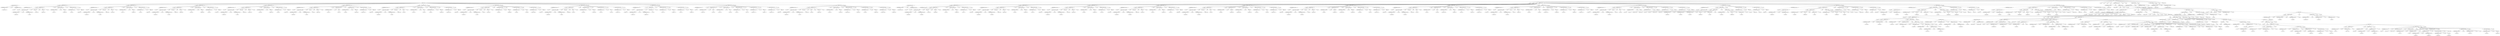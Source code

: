 digraph {

"Prog_1407"->"CallFunction_1408";
"CallFunction_1408"->"AssignmentOpetators_1409";
"AssignmentOpetators_1409"->"IDENTIFIERExpression_1410";
"IDENTIFIERExpression_1410"->"<basic_tests>1411";
"AssignmentOpetators_1409"->"<<->1412";
"AssignmentOpetators_1409"->"IDENTIFIERExpression_1413";
"IDENTIFIERExpression_1413"->"<list>1414";
"CallFunction_1408"->"<(>1415";
"CallFunction_1408"->"CallFunction_1416";
"CallFunction_1416"->"IDENTIFIERExpression_1417";
"IDENTIFIERExpression_1417"->"<list>1418";
"CallFunction_1416"->"<(>1419";
"CallFunction_1416"->"CallFunction_1420";
"CallFunction_1420"->"AssignmentOpetators_1421";
"AssignmentOpetators_1421"->"IDENTIFIERExpression_1422";
"IDENTIFIERExpression_1422"->"<input>1423";
"AssignmentOpetators_1421"->"<=>1424";
"AssignmentOpetators_1421"->"IDENTIFIERExpression_1425";
"IDENTIFIERExpression_1425"->"<c>1426";
"CallFunction_1420"->"<(>1427";
"CallFunction_1420"->"TRUE_1428";
"TRUE_1428"->"<TRUE>1429";
"CallFunction_1420"->"<,>1430";
"CallFunction_1420"->"FALSE_1431";
"FALSE_1431"->"<FALSE>1432";
"CallFunction_1420"->"<)>1433";
"CallFunction_1416"->"<,>1434";
"CallFunction_1416"->"AssignmentOpetators_1435";
"AssignmentOpetators_1435"->"IDENTIFIERExpression_1436";
"IDENTIFIERExpression_1436"->"<any>1437";
"AssignmentOpetators_1435"->"<=>1438";
"AssignmentOpetators_1435"->"TRUE_1439";
"TRUE_1439"->"<TRUE>1440";
"CallFunction_1416"->"<,>1441";
"CallFunction_1416"->"AssignmentOpetators_1442";
"AssignmentOpetators_1442"->"IDENTIFIERExpression_1443";
"IDENTIFIERExpression_1443"->"<all>1444";
"AssignmentOpetators_1442"->"<=>1445";
"AssignmentOpetators_1442"->"FALSE_1446";
"FALSE_1446"->"<FALSE>1447";
"CallFunction_1416"->"<)>1448";
"CallFunction_1408"->"<,>1449";
"CallFunction_1408"->"CallFunction_1450";
"CallFunction_1450"->"IDENTIFIERExpression_1451";
"IDENTIFIERExpression_1451"->"<list>1452";
"CallFunction_1450"->"<(>1453";
"CallFunction_1450"->"CallFunction_1454";
"CallFunction_1454"->"AssignmentOpetators_1455";
"AssignmentOpetators_1455"->"IDENTIFIERExpression_1456";
"IDENTIFIERExpression_1456"->"<input>1457";
"AssignmentOpetators_1455"->"<=>1458";
"AssignmentOpetators_1455"->"IDENTIFIERExpression_1459";
"IDENTIFIERExpression_1459"->"<c>1460";
"CallFunction_1454"->"<(>1461";
"CallFunction_1454"->"FALSE_1462";
"FALSE_1462"->"<FALSE>1463";
"CallFunction_1454"->"<,>1464";
"CallFunction_1454"->"TRUE_1465";
"TRUE_1465"->"<TRUE>1466";
"CallFunction_1454"->"<)>1467";
"CallFunction_1450"->"<,>1468";
"CallFunction_1450"->"AssignmentOpetators_1469";
"AssignmentOpetators_1469"->"IDENTIFIERExpression_1470";
"IDENTIFIERExpression_1470"->"<any>1471";
"AssignmentOpetators_1469"->"<=>1472";
"AssignmentOpetators_1469"->"TRUE_1473";
"TRUE_1473"->"<TRUE>1474";
"CallFunction_1450"->"<,>1475";
"CallFunction_1450"->"AssignmentOpetators_1476";
"AssignmentOpetators_1476"->"IDENTIFIERExpression_1477";
"IDENTIFIERExpression_1477"->"<all>1478";
"AssignmentOpetators_1476"->"<=>1479";
"AssignmentOpetators_1476"->"FALSE_1480";
"FALSE_1480"->"<FALSE>1481";
"CallFunction_1450"->"<)>1482";
"CallFunction_1408"->"<,>1483";
"CallFunction_1408"->"CallFunction_1484";
"CallFunction_1484"->"IDENTIFIERExpression_1485";
"IDENTIFIERExpression_1485"->"<list>1486";
"CallFunction_1484"->"<(>1487";
"CallFunction_1484"->"CallFunction_1488";
"CallFunction_1488"->"AssignmentOpetators_1489";
"AssignmentOpetators_1489"->"IDENTIFIERExpression_1490";
"IDENTIFIERExpression_1490"->"<input>1491";
"AssignmentOpetators_1489"->"<=>1492";
"AssignmentOpetators_1489"->"IDENTIFIERExpression_1493";
"IDENTIFIERExpression_1493"->"<c>1494";
"CallFunction_1488"->"<(>1495";
"CallFunction_1488"->"TRUE_1496";
"TRUE_1496"->"<TRUE>1497";
"CallFunction_1488"->"<,>1498";
"CallFunction_1488"->"TRUE_1499";
"TRUE_1499"->"<TRUE>1500";
"CallFunction_1488"->"<)>1501";
"CallFunction_1484"->"<,>1502";
"CallFunction_1484"->"AssignmentOpetators_1503";
"AssignmentOpetators_1503"->"IDENTIFIERExpression_1504";
"IDENTIFIERExpression_1504"->"<any>1505";
"AssignmentOpetators_1503"->"<=>1506";
"AssignmentOpetators_1503"->"TRUE_1507";
"TRUE_1507"->"<TRUE>1508";
"CallFunction_1484"->"<,>1509";
"CallFunction_1484"->"AssignmentOpetators_1510";
"AssignmentOpetators_1510"->"IDENTIFIERExpression_1511";
"IDENTIFIERExpression_1511"->"<all>1512";
"AssignmentOpetators_1510"->"<=>1513";
"AssignmentOpetators_1510"->"TRUE_1514";
"TRUE_1514"->"<TRUE>1515";
"CallFunction_1484"->"<)>1516";
"CallFunction_1408"->"<,>1517";
"CallFunction_1408"->"CallFunction_1518";
"CallFunction_1518"->"IDENTIFIERExpression_1519";
"IDENTIFIERExpression_1519"->"<list>1520";
"CallFunction_1518"->"<(>1521";
"CallFunction_1518"->"CallFunction_1522";
"CallFunction_1522"->"AssignmentOpetators_1523";
"AssignmentOpetators_1523"->"IDENTIFIERExpression_1524";
"IDENTIFIERExpression_1524"->"<input>1525";
"AssignmentOpetators_1523"->"<=>1526";
"AssignmentOpetators_1523"->"IDENTIFIERExpression_1527";
"IDENTIFIERExpression_1527"->"<c>1528";
"CallFunction_1522"->"<(>1529";
"CallFunction_1522"->"FALSE_1530";
"FALSE_1530"->"<FALSE>1531";
"CallFunction_1522"->"<,>1532";
"CallFunction_1522"->"FALSE_1533";
"FALSE_1533"->"<FALSE>1534";
"CallFunction_1522"->"<)>1535";
"CallFunction_1518"->"<,>1536";
"CallFunction_1518"->"AssignmentOpetators_1537";
"AssignmentOpetators_1537"->"IDENTIFIERExpression_1538";
"IDENTIFIERExpression_1538"->"<any>1539";
"AssignmentOpetators_1537"->"<=>1540";
"AssignmentOpetators_1537"->"FALSE_1541";
"FALSE_1541"->"<FALSE>1542";
"CallFunction_1518"->"<,>1543";
"CallFunction_1518"->"AssignmentOpetators_1544";
"AssignmentOpetators_1544"->"IDENTIFIERExpression_1545";
"IDENTIFIERExpression_1545"->"<all>1546";
"AssignmentOpetators_1544"->"<=>1547";
"AssignmentOpetators_1544"->"FALSE_1548";
"FALSE_1548"->"<FALSE>1549";
"CallFunction_1518"->"<)>1550";
"CallFunction_1408"->"<,>1551";
"CallFunction_1408"->"CallFunction_1552";
"CallFunction_1552"->"IDENTIFIERExpression_1553";
"IDENTIFIERExpression_1553"->"<list>1554";
"CallFunction_1552"->"<(>1555";
"CallFunction_1552"->"CallFunction_1556";
"CallFunction_1556"->"AssignmentOpetators_1557";
"AssignmentOpetators_1557"->"IDENTIFIERExpression_1558";
"IDENTIFIERExpression_1558"->"<input>1559";
"AssignmentOpetators_1557"->"<=>1560";
"AssignmentOpetators_1557"->"IDENTIFIERExpression_1561";
"IDENTIFIERExpression_1561"->"<c>1562";
"CallFunction_1556"->"<(>1563";
"CallFunction_1556"->"NA_1564";
"NA_1564"->"<NA>1565";
"CallFunction_1556"->"<,>1566";
"CallFunction_1556"->"FALSE_1567";
"FALSE_1567"->"<FALSE>1568";
"CallFunction_1556"->"<)>1569";
"CallFunction_1552"->"<,>1570";
"CallFunction_1552"->"AssignmentOpetators_1571";
"AssignmentOpetators_1571"->"IDENTIFIERExpression_1572";
"IDENTIFIERExpression_1572"->"<any>1573";
"AssignmentOpetators_1571"->"<=>1574";
"AssignmentOpetators_1571"->"NA_1575";
"NA_1575"->"<NA>1576";
"CallFunction_1552"->"<,>1577";
"CallFunction_1552"->"AssignmentOpetators_1578";
"AssignmentOpetators_1578"->"IDENTIFIERExpression_1579";
"IDENTIFIERExpression_1579"->"<all>1580";
"AssignmentOpetators_1578"->"<=>1581";
"AssignmentOpetators_1578"->"FALSE_1582";
"FALSE_1582"->"<FALSE>1583";
"CallFunction_1552"->"<,>1584";
"CallFunction_1552"->"AssignmentOpetators_1585";
"AssignmentOpetators_1585"->"IDENTIFIERExpression_1586";
"IDENTIFIERExpression_1586"->"<any.na.rm>1587";
"AssignmentOpetators_1585"->"<=>1588";
"AssignmentOpetators_1585"->"FALSE_1589";
"FALSE_1589"->"<FALSE>1590";
"CallFunction_1552"->"<)>1591";
"CallFunction_1408"->"<,>1592";
"CallFunction_1408"->"CallFunction_1593";
"CallFunction_1593"->"IDENTIFIERExpression_1594";
"IDENTIFIERExpression_1594"->"<list>1595";
"CallFunction_1593"->"<(>1596";
"CallFunction_1593"->"CallFunction_1597";
"CallFunction_1597"->"AssignmentOpetators_1598";
"AssignmentOpetators_1598"->"IDENTIFIERExpression_1599";
"IDENTIFIERExpression_1599"->"<input>1600";
"AssignmentOpetators_1598"->"<=>1601";
"AssignmentOpetators_1598"->"IDENTIFIERExpression_1602";
"IDENTIFIERExpression_1602"->"<c>1603";
"CallFunction_1597"->"<(>1604";
"CallFunction_1597"->"FALSE_1605";
"FALSE_1605"->"<FALSE>1606";
"CallFunction_1597"->"<,>1607";
"CallFunction_1597"->"NA_1608";
"NA_1608"->"<NA>1609";
"CallFunction_1597"->"<)>1610";
"CallFunction_1593"->"<,>1611";
"CallFunction_1593"->"AssignmentOpetators_1612";
"AssignmentOpetators_1612"->"IDENTIFIERExpression_1613";
"IDENTIFIERExpression_1613"->"<any>1614";
"AssignmentOpetators_1612"->"<=>1615";
"AssignmentOpetators_1612"->"NA_1616";
"NA_1616"->"<NA>1617";
"CallFunction_1593"->"<,>1618";
"CallFunction_1593"->"AssignmentOpetators_1619";
"AssignmentOpetators_1619"->"IDENTIFIERExpression_1620";
"IDENTIFIERExpression_1620"->"<all>1621";
"AssignmentOpetators_1619"->"<=>1622";
"AssignmentOpetators_1619"->"FALSE_1623";
"FALSE_1623"->"<FALSE>1624";
"CallFunction_1593"->"<,>1625";
"CallFunction_1593"->"AssignmentOpetators_1626";
"AssignmentOpetators_1626"->"IDENTIFIERExpression_1627";
"IDENTIFIERExpression_1627"->"<any.na.rm>1628";
"AssignmentOpetators_1626"->"<=>1629";
"AssignmentOpetators_1626"->"FALSE_1630";
"FALSE_1630"->"<FALSE>1631";
"CallFunction_1593"->"<)>1632";
"CallFunction_1408"->"<,>1633";
"CallFunction_1408"->"CallFunction_1634";
"CallFunction_1634"->"IDENTIFIERExpression_1635";
"IDENTIFIERExpression_1635"->"<list>1636";
"CallFunction_1634"->"<(>1637";
"CallFunction_1634"->"CallFunction_1638";
"CallFunction_1638"->"AssignmentOpetators_1639";
"AssignmentOpetators_1639"->"IDENTIFIERExpression_1640";
"IDENTIFIERExpression_1640"->"<input>1641";
"AssignmentOpetators_1639"->"<=>1642";
"AssignmentOpetators_1639"->"IDENTIFIERExpression_1643";
"IDENTIFIERExpression_1643"->"<c>1644";
"CallFunction_1638"->"<(>1645";
"CallFunction_1638"->"NA_1646";
"NA_1646"->"<NA>1647";
"CallFunction_1638"->"<,>1648";
"CallFunction_1638"->"TRUE_1649";
"TRUE_1649"->"<TRUE>1650";
"CallFunction_1638"->"<)>1651";
"CallFunction_1634"->"<,>1652";
"CallFunction_1634"->"AssignmentOpetators_1653";
"AssignmentOpetators_1653"->"IDENTIFIERExpression_1654";
"IDENTIFIERExpression_1654"->"<any>1655";
"AssignmentOpetators_1653"->"<=>1656";
"AssignmentOpetators_1653"->"TRUE_1657";
"TRUE_1657"->"<TRUE>1658";
"CallFunction_1634"->"<,>1659";
"CallFunction_1634"->"AssignmentOpetators_1660";
"AssignmentOpetators_1660"->"IDENTIFIERExpression_1661";
"IDENTIFIERExpression_1661"->"<all>1662";
"AssignmentOpetators_1660"->"<=>1663";
"AssignmentOpetators_1660"->"NA_1664";
"NA_1664"->"<NA>1665";
"CallFunction_1634"->"<,>1666";
"CallFunction_1634"->"AssignmentOpetators_1667";
"AssignmentOpetators_1667"->"IDENTIFIERExpression_1668";
"IDENTIFIERExpression_1668"->"<all.na.rm>1669";
"AssignmentOpetators_1667"->"<=>1670";
"AssignmentOpetators_1667"->"TRUE_1671";
"TRUE_1671"->"<TRUE>1672";
"CallFunction_1634"->"<)>1673";
"CallFunction_1408"->"<,>1674";
"CallFunction_1408"->"CallFunction_1675";
"CallFunction_1675"->"IDENTIFIERExpression_1676";
"IDENTIFIERExpression_1676"->"<list>1677";
"CallFunction_1675"->"<(>1678";
"CallFunction_1675"->"CallFunction_1679";
"CallFunction_1679"->"AssignmentOpetators_1680";
"AssignmentOpetators_1680"->"IDENTIFIERExpression_1681";
"IDENTIFIERExpression_1681"->"<input>1682";
"AssignmentOpetators_1680"->"<=>1683";
"AssignmentOpetators_1680"->"IDENTIFIERExpression_1684";
"IDENTIFIERExpression_1684"->"<c>1685";
"CallFunction_1679"->"<(>1686";
"CallFunction_1679"->"TRUE_1687";
"TRUE_1687"->"<TRUE>1688";
"CallFunction_1679"->"<,>1689";
"CallFunction_1679"->"NA_1690";
"NA_1690"->"<NA>1691";
"CallFunction_1679"->"<)>1692";
"CallFunction_1675"->"<,>1693";
"CallFunction_1675"->"AssignmentOpetators_1694";
"AssignmentOpetators_1694"->"IDENTIFIERExpression_1695";
"IDENTIFIERExpression_1695"->"<any>1696";
"AssignmentOpetators_1694"->"<=>1697";
"AssignmentOpetators_1694"->"TRUE_1698";
"TRUE_1698"->"<TRUE>1699";
"CallFunction_1675"->"<,>1700";
"CallFunction_1675"->"AssignmentOpetators_1701";
"AssignmentOpetators_1701"->"IDENTIFIERExpression_1702";
"IDENTIFIERExpression_1702"->"<all>1703";
"AssignmentOpetators_1701"->"<=>1704";
"AssignmentOpetators_1701"->"NA_1705";
"NA_1705"->"<NA>1706";
"CallFunction_1675"->"<,>1707";
"CallFunction_1675"->"AssignmentOpetators_1708";
"AssignmentOpetators_1708"->"IDENTIFIERExpression_1709";
"IDENTIFIERExpression_1709"->"<all.na.rm>1710";
"AssignmentOpetators_1708"->"<=>1711";
"AssignmentOpetators_1708"->"TRUE_1712";
"TRUE_1712"->"<TRUE>1713";
"CallFunction_1675"->"<)>1714";
"CallFunction_1408"->"<,>1715";
"CallFunction_1408"->"CallFunction_1716";
"CallFunction_1716"->"IDENTIFIERExpression_1717";
"IDENTIFIERExpression_1717"->"<list>1718";
"CallFunction_1716"->"<(>1719";
"CallFunction_1716"->"CallFunction_1720";
"CallFunction_1720"->"AssignmentOpetators_1721";
"AssignmentOpetators_1721"->"IDENTIFIERExpression_1722";
"IDENTIFIERExpression_1722"->"<input>1723";
"AssignmentOpetators_1721"->"<=>1724";
"AssignmentOpetators_1721"->"IDENTIFIERExpression_1725";
"IDENTIFIERExpression_1725"->"<logical>1726";
"CallFunction_1720"->"<(>1727";
"CallFunction_1720"->"INTExpression_1728";
"INTExpression_1728"->"<0>1729";
"CallFunction_1720"->"<)>1730";
"CallFunction_1716"->"<,>1731";
"CallFunction_1716"->"AssignmentOpetators_1732";
"AssignmentOpetators_1732"->"IDENTIFIERExpression_1733";
"IDENTIFIERExpression_1733"->"<any>1734";
"AssignmentOpetators_1732"->"<=>1735";
"AssignmentOpetators_1732"->"FALSE_1736";
"FALSE_1736"->"<FALSE>1737";
"CallFunction_1716"->"<,>1738";
"CallFunction_1716"->"AssignmentOpetators_1739";
"AssignmentOpetators_1739"->"IDENTIFIERExpression_1740";
"IDENTIFIERExpression_1740"->"<all>1741";
"AssignmentOpetators_1739"->"<=>1742";
"AssignmentOpetators_1739"->"TRUE_1743";
"TRUE_1743"->"<TRUE>1744";
"CallFunction_1716"->"<)>1745";
"CallFunction_1408"->"<,>1746";
"CallFunction_1408"->"CallFunction_1747";
"CallFunction_1747"->"IDENTIFIERExpression_1748";
"IDENTIFIERExpression_1748"->"<list>1749";
"CallFunction_1747"->"<(>1750";
"CallFunction_1747"->"AssignmentOpetators_1751";
"AssignmentOpetators_1751"->"IDENTIFIERExpression_1752";
"IDENTIFIERExpression_1752"->"<input>1753";
"AssignmentOpetators_1751"->"<=>1754";
"AssignmentOpetators_1751"->"NA_1755";
"NA_1755"->"<NA>1756";
"CallFunction_1747"->"<,>1757";
"CallFunction_1747"->"AssignmentOpetators_1758";
"AssignmentOpetators_1758"->"IDENTIFIERExpression_1759";
"IDENTIFIERExpression_1759"->"<any>1760";
"AssignmentOpetators_1758"->"<=>1761";
"AssignmentOpetators_1758"->"NA_1762";
"NA_1762"->"<NA>1763";
"CallFunction_1747"->"<,>1764";
"CallFunction_1747"->"AssignmentOpetators_1765";
"AssignmentOpetators_1765"->"IDENTIFIERExpression_1766";
"IDENTIFIERExpression_1766"->"<all>1767";
"AssignmentOpetators_1765"->"<=>1768";
"AssignmentOpetators_1765"->"NA_1769";
"NA_1769"->"<NA>1770";
"CallFunction_1747"->"<,>1771";
"CallFunction_1747"->"AssignmentOpetators_1772";
"AssignmentOpetators_1772"->"IDENTIFIERExpression_1773";
"IDENTIFIERExpression_1773"->"<any.na.rm>1774";
"AssignmentOpetators_1772"->"<=>1775";
"AssignmentOpetators_1772"->"FALSE_1776";
"FALSE_1776"->"<FALSE>1777";
"CallFunction_1747"->"<,>1778";
"CallFunction_1747"->"AssignmentOpetators_1779";
"AssignmentOpetators_1779"->"IDENTIFIERExpression_1780";
"IDENTIFIERExpression_1780"->"<any.na.rm>1781";
"AssignmentOpetators_1779"->"<=>1782";
"AssignmentOpetators_1779"->"TRUE_1783";
"TRUE_1783"->"<TRUE>1784";
"CallFunction_1747"->"<)>1785";
"CallFunction_1408"->"<,>1786";
"CallFunction_1408"->"CallFunction_1787";
"CallFunction_1787"->"IDENTIFIERExpression_1788";
"IDENTIFIERExpression_1788"->"<list>1789";
"CallFunction_1787"->"<(>1790";
"CallFunction_1787"->"CallFunction_1791";
"CallFunction_1791"->"AssignmentOpetators_1792";
"AssignmentOpetators_1792"->"IDENTIFIERExpression_1793";
"IDENTIFIERExpression_1793"->"<input>1794";
"AssignmentOpetators_1792"->"<=>1795";
"AssignmentOpetators_1792"->"IDENTIFIERExpression_1796";
"IDENTIFIERExpression_1796"->"<c>1797";
"CallFunction_1791"->"<(>1798";
"CallFunction_1791"->"TRUE_1799";
"TRUE_1799"->"<TRUE>1800";
"CallFunction_1791"->"<,>1801";
"CallFunction_1791"->"NA_1802";
"NA_1802"->"<NA>1803";
"CallFunction_1791"->"<,>1804";
"CallFunction_1791"->"FALSE_1805";
"FALSE_1805"->"<FALSE>1806";
"CallFunction_1791"->"<)>1807";
"CallFunction_1787"->"<,>1808";
"CallFunction_1787"->"AssignmentOpetators_1809";
"AssignmentOpetators_1809"->"IDENTIFIERExpression_1810";
"IDENTIFIERExpression_1810"->"<any>1811";
"AssignmentOpetators_1809"->"<=>1812";
"AssignmentOpetators_1809"->"TRUE_1813";
"TRUE_1813"->"<TRUE>1814";
"CallFunction_1787"->"<,>1815";
"CallFunction_1787"->"AssignmentOpetators_1816";
"AssignmentOpetators_1816"->"IDENTIFIERExpression_1817";
"IDENTIFIERExpression_1817"->"<any.na.rm>1818";
"AssignmentOpetators_1816"->"<=>1819";
"AssignmentOpetators_1816"->"TRUE_1820";
"TRUE_1820"->"<TRUE>1821";
"CallFunction_1787"->"<,>1822";
"CallFunction_1787"->"AssignmentOpetators_1823";
"AssignmentOpetators_1823"->"IDENTIFIERExpression_1824";
"IDENTIFIERExpression_1824"->"<all>1825";
"AssignmentOpetators_1823"->"<=>1826";
"AssignmentOpetators_1823"->"FALSE_1827";
"FALSE_1827"->"<FALSE>1828";
"CallFunction_1787"->"<,>1829";
"CallFunction_1787"->"AssignmentOpetators_1830";
"AssignmentOpetators_1830"->"IDENTIFIERExpression_1831";
"IDENTIFIERExpression_1831"->"<all.na.rm>1832";
"AssignmentOpetators_1830"->"<=>1833";
"AssignmentOpetators_1830"->"FALSE_1834";
"FALSE_1834"->"<FALSE>1835";
"CallFunction_1787"->"<)>1836";
"CallFunction_1408"->"<)>1837";
"Prog_1407"->"<
>1838";
"Prog_1407"->"<
>1839";
"Prog_1407"->"<
>1840";
"Prog_1407"->"CallFunction_1841";
"CallFunction_1841"->"AssignmentOpetators_1842";
"AssignmentOpetators_1842"->"IDENTIFIERExpression_1843";
"IDENTIFIERExpression_1843"->"<list_input_tests>1844";
"AssignmentOpetators_1842"->"<<->1845";
"AssignmentOpetators_1842"->"IDENTIFIERExpression_1846";
"IDENTIFIERExpression_1846"->"<list>1847";
"CallFunction_1841"->"<(>1848";
"CallFunction_1841"->"CallFunction_1849";
"CallFunction_1849"->"IDENTIFIERExpression_1850";
"IDENTIFIERExpression_1850"->"<list>1851";
"CallFunction_1849"->"<(>1852";
"CallFunction_1849"->"CallFunction_1853";
"CallFunction_1853"->"AssignmentOpetators_1854";
"AssignmentOpetators_1854"->"IDENTIFIERExpression_1855";
"IDENTIFIERExpression_1855"->"<input>1856";
"AssignmentOpetators_1854"->"<=>1857";
"AssignmentOpetators_1854"->"IDENTIFIERExpression_1858";
"IDENTIFIERExpression_1858"->"<list>1859";
"CallFunction_1853"->"<(>1860";
"CallFunction_1853"->"TRUE_1861";
"TRUE_1861"->"<TRUE>1862";
"CallFunction_1853"->"<,>1863";
"CallFunction_1853"->"TRUE_1864";
"TRUE_1864"->"<TRUE>1865";
"CallFunction_1853"->"<)>1866";
"CallFunction_1849"->"<,>1867";
"CallFunction_1849"->"AssignmentOpetators_1868";
"AssignmentOpetators_1868"->"IDENTIFIERExpression_1869";
"IDENTIFIERExpression_1869"->"<all>1870";
"AssignmentOpetators_1868"->"<=>1871";
"AssignmentOpetators_1868"->"TRUE_1872";
"TRUE_1872"->"<TRUE>1873";
"CallFunction_1849"->"<,>1874";
"CallFunction_1849"->"AssignmentOpetators_1875";
"AssignmentOpetators_1875"->"IDENTIFIERExpression_1876";
"IDENTIFIERExpression_1876"->"<any>1877";
"AssignmentOpetators_1875"->"<=>1878";
"AssignmentOpetators_1875"->"TRUE_1879";
"TRUE_1879"->"<TRUE>1880";
"CallFunction_1849"->"<)>1881";
"CallFunction_1841"->"<,>1882";
"CallFunction_1841"->"CallFunction_1883";
"CallFunction_1883"->"IDENTIFIERExpression_1884";
"IDENTIFIERExpression_1884"->"<list>1885";
"CallFunction_1883"->"<(>1886";
"CallFunction_1883"->"CallFunction_1887";
"CallFunction_1887"->"AssignmentOpetators_1888";
"AssignmentOpetators_1888"->"IDENTIFIERExpression_1889";
"IDENTIFIERExpression_1889"->"<input>1890";
"AssignmentOpetators_1888"->"<=>1891";
"AssignmentOpetators_1888"->"IDENTIFIERExpression_1892";
"IDENTIFIERExpression_1892"->"<list>1893";
"CallFunction_1887"->"<(>1894";
"CallFunction_1887"->"FALSE_1895";
"FALSE_1895"->"<FALSE>1896";
"CallFunction_1887"->"<,>1897";
"CallFunction_1887"->"FALSE_1898";
"FALSE_1898"->"<FALSE>1899";
"CallFunction_1887"->"<)>1900";
"CallFunction_1883"->"<,>1901";
"CallFunction_1883"->"AssignmentOpetators_1902";
"AssignmentOpetators_1902"->"IDENTIFIERExpression_1903";
"IDENTIFIERExpression_1903"->"<all>1904";
"AssignmentOpetators_1902"->"<=>1905";
"AssignmentOpetators_1902"->"FALSE_1906";
"FALSE_1906"->"<FALSE>1907";
"CallFunction_1883"->"<,>1908";
"CallFunction_1883"->"AssignmentOpetators_1909";
"AssignmentOpetators_1909"->"IDENTIFIERExpression_1910";
"IDENTIFIERExpression_1910"->"<any>1911";
"AssignmentOpetators_1909"->"<=>1912";
"AssignmentOpetators_1909"->"FALSE_1913";
"FALSE_1913"->"<FALSE>1914";
"CallFunction_1883"->"<)>1915";
"CallFunction_1841"->"<,>1916";
"CallFunction_1841"->"CallFunction_1917";
"CallFunction_1917"->"IDENTIFIERExpression_1918";
"IDENTIFIERExpression_1918"->"<list>1919";
"CallFunction_1917"->"<(>1920";
"CallFunction_1917"->"CallFunction_1921";
"CallFunction_1921"->"AssignmentOpetators_1922";
"AssignmentOpetators_1922"->"IDENTIFIERExpression_1923";
"IDENTIFIERExpression_1923"->"<input>1924";
"AssignmentOpetators_1922"->"<=>1925";
"AssignmentOpetators_1922"->"IDENTIFIERExpression_1926";
"IDENTIFIERExpression_1926"->"<list>1927";
"CallFunction_1921"->"<(>1928";
"CallFunction_1921"->"TRUE_1929";
"TRUE_1929"->"<TRUE>1930";
"CallFunction_1921"->"<,>1931";
"CallFunction_1921"->"FALSE_1932";
"FALSE_1932"->"<FALSE>1933";
"CallFunction_1921"->"<)>1934";
"CallFunction_1917"->"<,>1935";
"CallFunction_1917"->"AssignmentOpetators_1936";
"AssignmentOpetators_1936"->"IDENTIFIERExpression_1937";
"IDENTIFIERExpression_1937"->"<all>1938";
"AssignmentOpetators_1936"->"<=>1939";
"AssignmentOpetators_1936"->"FALSE_1940";
"FALSE_1940"->"<FALSE>1941";
"CallFunction_1917"->"<,>1942";
"CallFunction_1917"->"AssignmentOpetators_1943";
"AssignmentOpetators_1943"->"IDENTIFIERExpression_1944";
"IDENTIFIERExpression_1944"->"<any>1945";
"AssignmentOpetators_1943"->"<=>1946";
"AssignmentOpetators_1943"->"TRUE_1947";
"TRUE_1947"->"<TRUE>1948";
"CallFunction_1917"->"<)>1949";
"CallFunction_1841"->"<,>1950";
"CallFunction_1841"->"CallFunction_1951";
"CallFunction_1951"->"IDENTIFIERExpression_1952";
"IDENTIFIERExpression_1952"->"<list>1953";
"CallFunction_1951"->"<(>1954";
"CallFunction_1951"->"CallFunction_1955";
"CallFunction_1955"->"AssignmentOpetators_1956";
"AssignmentOpetators_1956"->"IDENTIFIERExpression_1957";
"IDENTIFIERExpression_1957"->"<input>1958";
"AssignmentOpetators_1956"->"<=>1959";
"AssignmentOpetators_1956"->"IDENTIFIERExpression_1960";
"IDENTIFIERExpression_1960"->"<list>1961";
"CallFunction_1955"->"<(>1962";
"CallFunction_1955"->"FALSE_1963";
"FALSE_1963"->"<FALSE>1964";
"CallFunction_1955"->"<,>1965";
"CallFunction_1955"->"TRUE_1966";
"TRUE_1966"->"<TRUE>1967";
"CallFunction_1955"->"<)>1968";
"CallFunction_1951"->"<,>1969";
"CallFunction_1951"->"AssignmentOpetators_1970";
"AssignmentOpetators_1970"->"IDENTIFIERExpression_1971";
"IDENTIFIERExpression_1971"->"<all>1972";
"AssignmentOpetators_1970"->"<=>1973";
"AssignmentOpetators_1970"->"FALSE_1974";
"FALSE_1974"->"<FALSE>1975";
"CallFunction_1951"->"<,>1976";
"CallFunction_1951"->"AssignmentOpetators_1977";
"AssignmentOpetators_1977"->"IDENTIFIERExpression_1978";
"IDENTIFIERExpression_1978"->"<any>1979";
"AssignmentOpetators_1977"->"<=>1980";
"AssignmentOpetators_1977"->"TRUE_1981";
"TRUE_1981"->"<TRUE>1982";
"CallFunction_1951"->"<)>1983";
"CallFunction_1841"->"<,>1984";
"CallFunction_1841"->"CallFunction_1985";
"CallFunction_1985"->"IDENTIFIERExpression_1986";
"IDENTIFIERExpression_1986"->"<list>1987";
"CallFunction_1985"->"<(>1988";
"CallFunction_1985"->"CallFunction_1989";
"CallFunction_1989"->"AssignmentOpetators_1990";
"AssignmentOpetators_1990"->"IDENTIFIERExpression_1991";
"IDENTIFIERExpression_1991"->"<input>1992";
"AssignmentOpetators_1990"->"<=>1993";
"AssignmentOpetators_1990"->"IDENTIFIERExpression_1994";
"IDENTIFIERExpression_1994"->"<list>1995";
"CallFunction_1989"->"<(>1996";
"CallFunction_1989"->"FALSE_1997";
"FALSE_1997"->"<FALSE>1998";
"CallFunction_1989"->"<,>1999";
"CallFunction_1989"->"NA_2000";
"NA_2000"->"<NA>2001";
"CallFunction_1989"->"<)>2002";
"CallFunction_1985"->"<,>2003";
"CallFunction_1985"->"AssignmentOpetators_2004";
"AssignmentOpetators_2004"->"IDENTIFIERExpression_2005";
"IDENTIFIERExpression_2005"->"<all>2006";
"AssignmentOpetators_2004"->"<=>2007";
"AssignmentOpetators_2004"->"FALSE_2008";
"FALSE_2008"->"<FALSE>2009";
"CallFunction_1985"->"<,>2010";
"CallFunction_1985"->"AssignmentOpetators_2011";
"AssignmentOpetators_2011"->"IDENTIFIERExpression_2012";
"IDENTIFIERExpression_2012"->"<all.na.rm>2013";
"AssignmentOpetators_2011"->"<=>2014";
"AssignmentOpetators_2011"->"FALSE_2015";
"FALSE_2015"->"<FALSE>2016";
"CallFunction_1985"->"<,>2017";
"CallFunction_1985"->"AssignmentOpetators_2018";
"AssignmentOpetators_2018"->"IDENTIFIERExpression_2019";
"IDENTIFIERExpression_2019"->"<any>2020";
"AssignmentOpetators_2018"->"<=>2021";
"AssignmentOpetators_2018"->"NA_2022";
"NA_2022"->"<NA>2023";
"CallFunction_1985"->"<,>2024";
"CallFunction_1985"->"AssignmentOpetators_2025";
"AssignmentOpetators_2025"->"IDENTIFIERExpression_2026";
"IDENTIFIERExpression_2026"->"<any.na.rm>2027";
"AssignmentOpetators_2025"->"<=>2028";
"AssignmentOpetators_2025"->"FALSE_2029";
"FALSE_2029"->"<FALSE>2030";
"CallFunction_1985"->"<)>2031";
"CallFunction_1841"->"<,>2032";
"CallFunction_1841"->"CallFunction_2033";
"CallFunction_2033"->"IDENTIFIERExpression_2034";
"IDENTIFIERExpression_2034"->"<list>2035";
"CallFunction_2033"->"<(>2036";
"CallFunction_2033"->"CallFunction_2037";
"CallFunction_2037"->"AssignmentOpetators_2038";
"AssignmentOpetators_2038"->"IDENTIFIERExpression_2039";
"IDENTIFIERExpression_2039"->"<input>2040";
"AssignmentOpetators_2038"->"<=>2041";
"AssignmentOpetators_2038"->"IDENTIFIERExpression_2042";
"IDENTIFIERExpression_2042"->"<list>2043";
"CallFunction_2037"->"<(>2044";
"CallFunction_2037"->"NA_2045";
"NA_2045"->"<NA>2046";
"CallFunction_2037"->"<,>2047";
"CallFunction_2037"->"FALSE_2048";
"FALSE_2048"->"<FALSE>2049";
"CallFunction_2037"->"<)>2050";
"CallFunction_2033"->"<,>2051";
"CallFunction_2033"->"AssignmentOpetators_2052";
"AssignmentOpetators_2052"->"IDENTIFIERExpression_2053";
"IDENTIFIERExpression_2053"->"<all>2054";
"AssignmentOpetators_2052"->"<=>2055";
"AssignmentOpetators_2052"->"FALSE_2056";
"FALSE_2056"->"<FALSE>2057";
"CallFunction_2033"->"<,>2058";
"CallFunction_2033"->"AssignmentOpetators_2059";
"AssignmentOpetators_2059"->"IDENTIFIERExpression_2060";
"IDENTIFIERExpression_2060"->"<all.na.rm>2061";
"AssignmentOpetators_2059"->"<=>2062";
"AssignmentOpetators_2059"->"FALSE_2063";
"FALSE_2063"->"<FALSE>2064";
"CallFunction_2033"->"<,>2065";
"CallFunction_2033"->"AssignmentOpetators_2066";
"AssignmentOpetators_2066"->"IDENTIFIERExpression_2067";
"IDENTIFIERExpression_2067"->"<any>2068";
"AssignmentOpetators_2066"->"<=>2069";
"AssignmentOpetators_2066"->"NA_2070";
"NA_2070"->"<NA>2071";
"CallFunction_2033"->"<,>2072";
"CallFunction_2033"->"AssignmentOpetators_2073";
"AssignmentOpetators_2073"->"IDENTIFIERExpression_2074";
"IDENTIFIERExpression_2074"->"<any.na.rm>2075";
"AssignmentOpetators_2073"->"<=>2076";
"AssignmentOpetators_2073"->"FALSE_2077";
"FALSE_2077"->"<FALSE>2078";
"CallFunction_2033"->"<)>2079";
"CallFunction_1841"->"<,>2080";
"CallFunction_1841"->"CallFunction_2081";
"CallFunction_2081"->"IDENTIFIERExpression_2082";
"IDENTIFIERExpression_2082"->"<list>2083";
"CallFunction_2081"->"<(>2084";
"CallFunction_2081"->"CallFunction_2085";
"CallFunction_2085"->"AssignmentOpetators_2086";
"AssignmentOpetators_2086"->"IDENTIFIERExpression_2087";
"IDENTIFIERExpression_2087"->"<input>2088";
"AssignmentOpetators_2086"->"<=>2089";
"AssignmentOpetators_2086"->"IDENTIFIERExpression_2090";
"IDENTIFIERExpression_2090"->"<list>2091";
"CallFunction_2085"->"<(>2092";
"CallFunction_2085"->"TRUE_2093";
"TRUE_2093"->"<TRUE>2094";
"CallFunction_2085"->"<,>2095";
"CallFunction_2085"->"NA_2096";
"NA_2096"->"<NA>2097";
"CallFunction_2085"->"<)>2098";
"CallFunction_2081"->"<,>2099";
"CallFunction_2081"->"AssignmentOpetators_2100";
"AssignmentOpetators_2100"->"IDENTIFIERExpression_2101";
"IDENTIFIERExpression_2101"->"<all>2102";
"AssignmentOpetators_2100"->"<=>2103";
"AssignmentOpetators_2100"->"NA_2104";
"NA_2104"->"<NA>2105";
"CallFunction_2081"->"<,>2106";
"CallFunction_2081"->"AssignmentOpetators_2107";
"AssignmentOpetators_2107"->"IDENTIFIERExpression_2108";
"IDENTIFIERExpression_2108"->"<all.na.rm>2109";
"AssignmentOpetators_2107"->"<=>2110";
"AssignmentOpetators_2107"->"TRUE_2111";
"TRUE_2111"->"<TRUE>2112";
"CallFunction_2081"->"<,>2113";
"CallFunction_2081"->"AssignmentOpetators_2114";
"AssignmentOpetators_2114"->"IDENTIFIERExpression_2115";
"IDENTIFIERExpression_2115"->"<any>2116";
"AssignmentOpetators_2114"->"<=>2117";
"AssignmentOpetators_2114"->"TRUE_2118";
"TRUE_2118"->"<TRUE>2119";
"CallFunction_2081"->"<,>2120";
"CallFunction_2081"->"AssignmentOpetators_2121";
"AssignmentOpetators_2121"->"IDENTIFIERExpression_2122";
"IDENTIFIERExpression_2122"->"<any.na.rm>2123";
"AssignmentOpetators_2121"->"<=>2124";
"AssignmentOpetators_2121"->"TRUE_2125";
"TRUE_2125"->"<TRUE>2126";
"CallFunction_2081"->"<)>2127";
"CallFunction_1841"->"<,>2128";
"CallFunction_1841"->"CallFunction_2129";
"CallFunction_2129"->"IDENTIFIERExpression_2130";
"IDENTIFIERExpression_2130"->"<list>2131";
"CallFunction_2129"->"<(>2132";
"CallFunction_2129"->"CallFunction_2133";
"CallFunction_2133"->"AssignmentOpetators_2134";
"AssignmentOpetators_2134"->"IDENTIFIERExpression_2135";
"IDENTIFIERExpression_2135"->"<input>2136";
"AssignmentOpetators_2134"->"<=>2137";
"AssignmentOpetators_2134"->"IDENTIFIERExpression_2138";
"IDENTIFIERExpression_2138"->"<list>2139";
"CallFunction_2133"->"<(>2140";
"CallFunction_2133"->"NA_2141";
"NA_2141"->"<NA>2142";
"CallFunction_2133"->"<,>2143";
"CallFunction_2133"->"TRUE_2144";
"TRUE_2144"->"<TRUE>2145";
"CallFunction_2133"->"<)>2146";
"CallFunction_2129"->"<,>2147";
"CallFunction_2129"->"AssignmentOpetators_2148";
"AssignmentOpetators_2148"->"IDENTIFIERExpression_2149";
"IDENTIFIERExpression_2149"->"<all>2150";
"AssignmentOpetators_2148"->"<=>2151";
"AssignmentOpetators_2148"->"NA_2152";
"NA_2152"->"<NA>2153";
"CallFunction_2129"->"<,>2154";
"CallFunction_2129"->"AssignmentOpetators_2155";
"AssignmentOpetators_2155"->"IDENTIFIERExpression_2156";
"IDENTIFIERExpression_2156"->"<all.na.rm>2157";
"AssignmentOpetators_2155"->"<=>2158";
"AssignmentOpetators_2155"->"TRUE_2159";
"TRUE_2159"->"<TRUE>2160";
"CallFunction_2129"->"<,>2161";
"CallFunction_2129"->"AssignmentOpetators_2162";
"AssignmentOpetators_2162"->"IDENTIFIERExpression_2163";
"IDENTIFIERExpression_2163"->"<any>2164";
"AssignmentOpetators_2162"->"<=>2165";
"AssignmentOpetators_2162"->"TRUE_2166";
"TRUE_2166"->"<TRUE>2167";
"CallFunction_2129"->"<,>2168";
"CallFunction_2129"->"AssignmentOpetators_2169";
"AssignmentOpetators_2169"->"IDENTIFIERExpression_2170";
"IDENTIFIERExpression_2170"->"<any.na.rm>2171";
"AssignmentOpetators_2169"->"<=>2172";
"AssignmentOpetators_2169"->"TRUE_2173";
"TRUE_2173"->"<TRUE>2174";
"CallFunction_2129"->"<)>2175";
"CallFunction_1841"->"<,>2176";
"CallFunction_1841"->"CallFunction_2177";
"CallFunction_2177"->"IDENTIFIERExpression_2178";
"IDENTIFIERExpression_2178"->"<list>2179";
"CallFunction_2177"->"<(>2180";
"CallFunction_2177"->"CallFunction_2181";
"CallFunction_2181"->"AssignmentOpetators_2182";
"AssignmentOpetators_2182"->"IDENTIFIERExpression_2183";
"IDENTIFIERExpression_2183"->"<input>2184";
"AssignmentOpetators_2182"->"<=>2185";
"AssignmentOpetators_2182"->"IDENTIFIERExpression_2186";
"IDENTIFIERExpression_2186"->"<list>2187";
"CallFunction_2181"->"<(>2188";
"CallFunction_2181"->"NA_2189";
"NA_2189"->"<NA>2190";
"CallFunction_2181"->"<,>2191";
"CallFunction_2181"->"NA_2192";
"NA_2192"->"<NA>2193";
"CallFunction_2181"->"<)>2194";
"CallFunction_2177"->"<,>2195";
"CallFunction_2177"->"AssignmentOpetators_2196";
"AssignmentOpetators_2196"->"IDENTIFIERExpression_2197";
"IDENTIFIERExpression_2197"->"<any>2198";
"AssignmentOpetators_2196"->"<=>2199";
"AssignmentOpetators_2196"->"NA_2200";
"NA_2200"->"<NA>2201";
"CallFunction_2177"->"<,>2202";
"CallFunction_2177"->"AssignmentOpetators_2203";
"AssignmentOpetators_2203"->"IDENTIFIERExpression_2204";
"IDENTIFIERExpression_2204"->"<any.na.rm>2205";
"AssignmentOpetators_2203"->"<=>2206";
"AssignmentOpetators_2203"->"FALSE_2207";
"FALSE_2207"->"<FALSE>2208";
"CallFunction_2177"->"<,>2209";
"CallFunction_2177"->"AssignmentOpetators_2210";
"AssignmentOpetators_2210"->"IDENTIFIERExpression_2211";
"IDENTIFIERExpression_2211"->"<all>2212";
"AssignmentOpetators_2210"->"<=>2213";
"AssignmentOpetators_2210"->"NA_2214";
"NA_2214"->"<NA>2215";
"CallFunction_2177"->"<,>2216";
"CallFunction_2177"->"AssignmentOpetators_2217";
"AssignmentOpetators_2217"->"IDENTIFIERExpression_2218";
"IDENTIFIERExpression_2218"->"<all.na.rm>2219";
"AssignmentOpetators_2217"->"<=>2220";
"AssignmentOpetators_2217"->"TRUE_2221";
"TRUE_2221"->"<TRUE>2222";
"CallFunction_2177"->"<)>2223";
"CallFunction_1841"->"<,>2224";
"CallFunction_1841"->"CallFunction_2225";
"CallFunction_2225"->"IDENTIFIERExpression_2226";
"IDENTIFIERExpression_2226"->"<list>2227";
"CallFunction_2225"->"<(>2228";
"CallFunction_2225"->"CallFunction_2229";
"CallFunction_2229"->"AssignmentOpetators_2230";
"AssignmentOpetators_2230"->"IDENTIFIERExpression_2231";
"IDENTIFIERExpression_2231"->"<input>2232";
"AssignmentOpetators_2230"->"<=>2233";
"AssignmentOpetators_2230"->"IDENTIFIERExpression_2234";
"IDENTIFIERExpression_2234"->"<list>2235";
"CallFunction_2229"->"<(>2236";
"CallFunction_2229"->"CallFunction_2237";
"CallFunction_2237"->"IDENTIFIERExpression_2238";
"IDENTIFIERExpression_2238"->"<rep>2239";
"CallFunction_2237"->"<(>2240";
"CallFunction_2237"->"TRUE_2241";
"TRUE_2241"->"<TRUE>2242";
"CallFunction_2237"->"<,>2243";
"CallFunction_2237"->"INTExpression_2244";
"INTExpression_2244"->"<2>2245";
"CallFunction_2237"->"<)>2246";
"CallFunction_2229"->"<,>2247";
"CallFunction_2229"->"CallFunction_2248";
"CallFunction_2248"->"IDENTIFIERExpression_2249";
"IDENTIFIERExpression_2249"->"<rep>2250";
"CallFunction_2248"->"<(>2251";
"CallFunction_2248"->"TRUE_2252";
"TRUE_2252"->"<TRUE>2253";
"CallFunction_2248"->"<,>2254";
"CallFunction_2248"->"INTExpression_2255";
"INTExpression_2255"->"<10>2256";
"CallFunction_2248"->"<)>2257";
"CallFunction_2229"->"<)>2258";
"CallFunction_2225"->"<,>2259";
"CallFunction_2225"->"AssignmentOpetators_2260";
"AssignmentOpetators_2260"->"IDENTIFIERExpression_2261";
"IDENTIFIERExpression_2261"->"<all>2262";
"AssignmentOpetators_2260"->"<=>2263";
"AssignmentOpetators_2260"->"TRUE_2264";
"TRUE_2264"->"<TRUE>2265";
"CallFunction_2225"->"<,>2266";
"CallFunction_2225"->"AssignmentOpetators_2267";
"AssignmentOpetators_2267"->"IDENTIFIERExpression_2268";
"IDENTIFIERExpression_2268"->"<any>2269";
"AssignmentOpetators_2267"->"<=>2270";
"AssignmentOpetators_2267"->"TRUE_2271";
"TRUE_2271"->"<TRUE>2272";
"CallFunction_2225"->"<)>2273";
"CallFunction_1841"->"<,>2274";
"CallFunction_1841"->"CallFunction_2275";
"CallFunction_2275"->"IDENTIFIERExpression_2276";
"IDENTIFIERExpression_2276"->"<list>2277";
"CallFunction_2275"->"<(>2278";
"CallFunction_2275"->"CallFunction_2279";
"CallFunction_2279"->"AssignmentOpetators_2280";
"AssignmentOpetators_2280"->"IDENTIFIERExpression_2281";
"IDENTIFIERExpression_2281"->"<input>2282";
"AssignmentOpetators_2280"->"<=>2283";
"AssignmentOpetators_2280"->"IDENTIFIERExpression_2284";
"IDENTIFIERExpression_2284"->"<list>2285";
"CallFunction_2279"->"<(>2286";
"CallFunction_2279"->"CallFunction_2287";
"CallFunction_2287"->"IDENTIFIERExpression_2288";
"IDENTIFIERExpression_2288"->"<rep>2289";
"CallFunction_2287"->"<(>2290";
"CallFunction_2287"->"TRUE_2291";
"TRUE_2291"->"<TRUE>2292";
"CallFunction_2287"->"<,>2293";
"CallFunction_2287"->"INTExpression_2294";
"INTExpression_2294"->"<2>2295";
"CallFunction_2287"->"<)>2296";
"CallFunction_2279"->"<,>2297";
"CallFunction_2279"->"CallFunction_2298";
"CallFunction_2298"->"IDENTIFIERExpression_2299";
"IDENTIFIERExpression_2299"->"<c>2300";
"CallFunction_2298"->"<(>2301";
"CallFunction_2298"->"TRUE_2302";
"TRUE_2302"->"<TRUE>2303";
"CallFunction_2298"->"<,>2304";
"CallFunction_2298"->"NA_2305";
"NA_2305"->"<NA>2306";
"CallFunction_2298"->"<)>2307";
"CallFunction_2279"->"<)>2308";
"CallFunction_2275"->"<,>2309";
"CallFunction_2275"->"AssignmentOpetators_2310";
"AssignmentOpetators_2310"->"IDENTIFIERExpression_2311";
"IDENTIFIERExpression_2311"->"<all>2312";
"AssignmentOpetators_2310"->"<=>2313";
"AssignmentOpetators_2310"->"NA_2314";
"NA_2314"->"<NA>2315";
"CallFunction_2275"->"<,>2316";
"CallFunction_2275"->"AssignmentOpetators_2317";
"AssignmentOpetators_2317"->"IDENTIFIERExpression_2318";
"IDENTIFIERExpression_2318"->"<all.na.rm>2319";
"AssignmentOpetators_2317"->"<=>2320";
"AssignmentOpetators_2317"->"TRUE_2321";
"TRUE_2321"->"<TRUE>2322";
"CallFunction_2275"->"<,>2323";
"CallFunction_2275"->"AssignmentOpetators_2324";
"AssignmentOpetators_2324"->"IDENTIFIERExpression_2325";
"IDENTIFIERExpression_2325"->"<any>2326";
"AssignmentOpetators_2324"->"<=>2327";
"AssignmentOpetators_2324"->"TRUE_2328";
"TRUE_2328"->"<TRUE>2329";
"CallFunction_2275"->"<)>2330";
"CallFunction_1841"->"<,>2331";
"CallFunction_1841"->"CallFunction_2332";
"CallFunction_2332"->"IDENTIFIERExpression_2333";
"IDENTIFIERExpression_2333"->"<list>2334";
"CallFunction_2332"->"<(>2335";
"CallFunction_2332"->"CallFunction_2336";
"CallFunction_2336"->"AssignmentOpetators_2337";
"AssignmentOpetators_2337"->"IDENTIFIERExpression_2338";
"IDENTIFIERExpression_2338"->"<input>2339";
"AssignmentOpetators_2337"->"<=>2340";
"AssignmentOpetators_2337"->"IDENTIFIERExpression_2341";
"IDENTIFIERExpression_2341"->"<list>2342";
"CallFunction_2336"->"<(>2343";
"CallFunction_2336"->"CallFunction_2344";
"CallFunction_2344"->"IDENTIFIERExpression_2345";
"IDENTIFIERExpression_2345"->"<rep>2346";
"CallFunction_2344"->"<(>2347";
"CallFunction_2344"->"TRUE_2348";
"TRUE_2348"->"<TRUE>2349";
"CallFunction_2344"->"<,>2350";
"CallFunction_2344"->"INTExpression_2351";
"INTExpression_2351"->"<2>2352";
"CallFunction_2344"->"<)>2353";
"CallFunction_2336"->"<,>2354";
"CallFunction_2336"->"CallFunction_2355";
"CallFunction_2355"->"IDENTIFIERExpression_2356";
"IDENTIFIERExpression_2356"->"<c>2357";
"CallFunction_2355"->"<(>2358";
"CallFunction_2355"->"TRUE_2359";
"TRUE_2359"->"<TRUE>2360";
"CallFunction_2355"->"<,>2361";
"CallFunction_2355"->"FALSE_2362";
"FALSE_2362"->"<FALSE>2363";
"CallFunction_2355"->"<)>2364";
"CallFunction_2336"->"<)>2365";
"CallFunction_2332"->"<,>2366";
"CallFunction_2332"->"AssignmentOpetators_2367";
"AssignmentOpetators_2367"->"IDENTIFIERExpression_2368";
"IDENTIFIERExpression_2368"->"<all>2369";
"AssignmentOpetators_2367"->"<=>2370";
"AssignmentOpetators_2367"->"FALSE_2371";
"FALSE_2371"->"<FALSE>2372";
"CallFunction_2332"->"<,>2373";
"CallFunction_2332"->"AssignmentOpetators_2374";
"AssignmentOpetators_2374"->"IDENTIFIERExpression_2375";
"IDENTIFIERExpression_2375"->"<any>2376";
"AssignmentOpetators_2374"->"<=>2377";
"AssignmentOpetators_2374"->"TRUE_2378";
"TRUE_2378"->"<TRUE>2379";
"CallFunction_2332"->"<)>2380";
"CallFunction_1841"->"<,>2381";
"CallFunction_1841"->"CallFunction_2382";
"CallFunction_2382"->"IDENTIFIERExpression_2383";
"IDENTIFIERExpression_2383"->"<list>2384";
"CallFunction_2382"->"<(>2385";
"CallFunction_2382"->"CallFunction_2386";
"CallFunction_2386"->"AssignmentOpetators_2387";
"AssignmentOpetators_2387"->"IDENTIFIERExpression_2388";
"IDENTIFIERExpression_2388"->"<input>2389";
"AssignmentOpetators_2387"->"<=>2390";
"AssignmentOpetators_2387"->"IDENTIFIERExpression_2391";
"IDENTIFIERExpression_2391"->"<list>2392";
"CallFunction_2386"->"<(>2393";
"CallFunction_2386"->"CallFunction_2394";
"CallFunction_2394"->"IDENTIFIERExpression_2395";
"IDENTIFIERExpression_2395"->"<c>2396";
"CallFunction_2394"->"<(>2397";
"CallFunction_2394"->"TRUE_2398";
"TRUE_2398"->"<TRUE>2399";
"CallFunction_2394"->"<,>2400";
"CallFunction_2394"->"FALSE_2401";
"FALSE_2401"->"<FALSE>2402";
"CallFunction_2394"->"<)>2403";
"CallFunction_2386"->"<,>2404";
"CallFunction_2386"->"CallFunction_2405";
"CallFunction_2405"->"IDENTIFIERExpression_2406";
"IDENTIFIERExpression_2406"->"<c>2407";
"CallFunction_2405"->"<(>2408";
"CallFunction_2405"->"TRUE_2409";
"TRUE_2409"->"<TRUE>2410";
"CallFunction_2405"->"<,>2411";
"CallFunction_2405"->"NA_2412";
"NA_2412"->"<NA>2413";
"CallFunction_2405"->"<)>2414";
"CallFunction_2386"->"<)>2415";
"CallFunction_2382"->"<,>2416";
"CallFunction_2382"->"AssignmentOpetators_2417";
"AssignmentOpetators_2417"->"IDENTIFIERExpression_2418";
"IDENTIFIERExpression_2418"->"<all>2419";
"AssignmentOpetators_2417"->"<=>2420";
"AssignmentOpetators_2417"->"FALSE_2421";
"FALSE_2421"->"<FALSE>2422";
"CallFunction_2382"->"<,>2423";
"CallFunction_2382"->"AssignmentOpetators_2424";
"AssignmentOpetators_2424"->"IDENTIFIERExpression_2425";
"IDENTIFIERExpression_2425"->"<all.na.rm>2426";
"AssignmentOpetators_2424"->"<=>2427";
"AssignmentOpetators_2424"->"FALSE_2428";
"FALSE_2428"->"<FALSE>2429";
"CallFunction_2382"->"<,>2430";
"CallFunction_2382"->"AssignmentOpetators_2431";
"AssignmentOpetators_2431"->"IDENTIFIERExpression_2432";
"IDENTIFIERExpression_2432"->"<any>2433";
"AssignmentOpetators_2431"->"<=>2434";
"AssignmentOpetators_2431"->"TRUE_2435";
"TRUE_2435"->"<TRUE>2436";
"CallFunction_2382"->"<,>2437";
"CallFunction_2382"->"AssignmentOpetators_2438";
"AssignmentOpetators_2438"->"IDENTIFIERExpression_2439";
"IDENTIFIERExpression_2439"->"<any.na.rm>2440";
"AssignmentOpetators_2438"->"<=>2441";
"AssignmentOpetators_2438"->"TRUE_2442";
"TRUE_2442"->"<TRUE>2443";
"CallFunction_2382"->"<)>2444";
"CallFunction_1841"->"<)>2445";
"Prog_1407"->"<
>2446";
"Prog_1407"->"<
>2447";
"Prog_1407"->"<
>2448";
"Prog_1407"->"<
>2449";
"Prog_1407"->"AssignmentOpetators_2450";
"AssignmentOpetators_2450"->"IDENTIFIERExpression_2451";
"IDENTIFIERExpression_2451"->"<do_tests>2452";
"AssignmentOpetators_2450"->"<<->2453";
"AssignmentOpetators_2450"->"DefineFunction_2454";
"DefineFunction_2454"->"<function>2455";
"DefineFunction_2454"->"<(>2456";
"DefineFunction_2454"->"<L>2457";
"DefineFunction_2454"->"<)>2458";
"DefineFunction_2454"->"Compound_2459";
"Compound_2459"->"<{>2460";
"Compound_2459"->"AssignmentOpetators_2461";
"AssignmentOpetators_2461"->"IDENTIFIERExpression_2462";
"IDENTIFIERExpression_2462"->"<run>2463";
"AssignmentOpetators_2461"->"<<->2464";
"AssignmentOpetators_2461"->"DefineFunction_2465";
"DefineFunction_2465"->"<function>2466";
"DefineFunction_2465"->"<(>2467";
"DefineFunction_2465"->"<f>2468";
"DefineFunction_2465"->"<,>2469";
"DefineFunction_2465"->"<input>2470";
"DefineFunction_2465"->"<,>2471";
"DefineFunction_2465"->"<na.rm>2472";
"DefineFunction_2465"->"<=>2473";
"DefineFunction_2465"->"FALSE_2474";
"FALSE_2474"->"<FALSE>2475";
"DefineFunction_2465"->"<)>2476";
"DefineFunction_2465"->"Compound_2477";
"Compound_2477"->"<{>2478";
"Compound_2477"->"IfElseStatement_2479";
"IfElseStatement_2479"->"<if>2480";
"IfElseStatement_2479"->"<(>2481";
"IfElseStatement_2479"->"CallFunction_2482";
"CallFunction_2482"->"IDENTIFIERExpression_2483";
"IDENTIFIERExpression_2483"->"<is.list>2484";
"CallFunction_2482"->"<(>2485";
"CallFunction_2482"->"IDENTIFIERExpression_2486";
"IDENTIFIERExpression_2486"->"<input>2487";
"CallFunction_2482"->"<)>2488";
"IfElseStatement_2479"->"<)>2489";
"IfElseStatement_2479"->"CallFunction_2490";
"CallFunction_2490"->"IDENTIFIERExpression_2491";
"IDENTIFIERExpression_2491"->"<do.call>2492";
"CallFunction_2490"->"<(>2493";
"CallFunction_2490"->"IDENTIFIERExpression_2494";
"IDENTIFIERExpression_2494"->"<f>2495";
"CallFunction_2490"->"<,>2496";
"CallFunction_2490"->"CallFunction_2497";
"CallFunction_2497"->"IDENTIFIERExpression_2498";
"IDENTIFIERExpression_2498"->"<c>2499";
"CallFunction_2497"->"<(>2500";
"CallFunction_2497"->"IDENTIFIERExpression_2501";
"IDENTIFIERExpression_2501"->"<input>2502";
"CallFunction_2497"->"<,>2503";
"CallFunction_2497"->"CallFunction_2504";
"CallFunction_2504"->"IDENTIFIERExpression_2505";
"IDENTIFIERExpression_2505"->"<list>2506";
"CallFunction_2504"->"<(>2507";
"CallFunction_2504"->"AssignmentOpetators_2508";
"AssignmentOpetators_2508"->"IDENTIFIERExpression_2509";
"IDENTIFIERExpression_2509"->"<na.rm>2510";
"AssignmentOpetators_2508"->"<=>2511";
"AssignmentOpetators_2508"->"IDENTIFIERExpression_2512";
"IDENTIFIERExpression_2512"->"<na.rm>2513";
"CallFunction_2504"->"<)>2514";
"CallFunction_2497"->"<)>2515";
"CallFunction_2490"->"<)>2516";
"IfElseStatement_2479"->"<else>2517";
"IfElseStatement_2479"->"CallFunction_2518";
"CallFunction_2518"->"IDENTIFIERExpression_2519";
"IDENTIFIERExpression_2519"->"<f>2520";
"CallFunction_2518"->"<(>2521";
"CallFunction_2518"->"IDENTIFIERExpression_2522";
"IDENTIFIERExpression_2522"->"<input>2523";
"CallFunction_2518"->"<,>2524";
"CallFunction_2518"->"AssignmentOpetators_2525";
"AssignmentOpetators_2525"->"IDENTIFIERExpression_2526";
"IDENTIFIERExpression_2526"->"<na.rm>2527";
"AssignmentOpetators_2525"->"<=>2528";
"AssignmentOpetators_2525"->"IDENTIFIERExpression_2529";
"IDENTIFIERExpression_2529"->"<na.rm>2530";
"CallFunction_2518"->"<)>2531";
"Compound_2477"->"<
>2532";
"Compound_2477"->"<}>2533";
"Compound_2459"->"<
>2534";
"Compound_2459"->"<
>2535";
"Compound_2459"->"AssignmentOpetators_2536";
"AssignmentOpetators_2536"->"IDENTIFIERExpression_2537";
"IDENTIFIERExpression_2537"->"<do_check>2538";
"AssignmentOpetators_2536"->"<<->2539";
"AssignmentOpetators_2536"->"DefineFunction_2540";
"DefineFunction_2540"->"<function>2541";
"DefineFunction_2540"->"<(>2542";
"DefineFunction_2540"->"<case>2543";
"DefineFunction_2540"->"<,>2544";
"DefineFunction_2540"->"<f>2545";
"DefineFunction_2540"->"<)>2546";
"DefineFunction_2540"->"Compound_2547";
"Compound_2547"->"<{>2548";
"Compound_2547"->"CallFunction_2549";
"CallFunction_2549"->"AssignmentOpetators_2550";
"AssignmentOpetators_2550"->"IDENTIFIERExpression_2551";
"IDENTIFIERExpression_2551"->"<fun>2552";
"AssignmentOpetators_2550"->"<<->2553";
"AssignmentOpetators_2550"->"IDENTIFIERExpression_2554";
"IDENTIFIERExpression_2554"->"<deparse>2555";
"CallFunction_2549"->"<(>2556";
"CallFunction_2549"->"CallFunction_2557";
"CallFunction_2557"->"IDENTIFIERExpression_2558";
"IDENTIFIERExpression_2558"->"<substitute>2559";
"CallFunction_2557"->"<(>2560";
"CallFunction_2557"->"IDENTIFIERExpression_2561";
"IDENTIFIERExpression_2561"->"<f>2562";
"CallFunction_2557"->"<)>2563";
"CallFunction_2549"->"<)>2564";
"Compound_2547"->"<
>2565";
"Compound_2547"->"IfStatement_2566";
"IfStatement_2566"->"<if>2567";
"IfStatement_2566"->"<(>2568";
"IfStatement_2566"->"CallFunction_2569";
"CallFunction_2569"->"NotUnary_2570";
"NotUnary_2570"->"<!>2571";
"NotUnary_2570"->"IDENTIFIERExpression_2572";
"IDENTIFIERExpression_2572"->"<identical>2573";
"CallFunction_2569"->"<(>2574";
"CallFunction_2569"->"IndexingByVectors_2575";
"IndexingByVectors_2575"->"IDENTIFIERExpression_2576";
"IDENTIFIERExpression_2576"->"<case>2577";
"IndexingByVectors_2575"->"<[[>2578";
"IndexingByVectors_2575"->"IDENTIFIERExpression_2579";
"IDENTIFIERExpression_2579"->"<fun>2580";
"IndexingByVectors_2575"->"<]>2581";
"IndexingByVectors_2575"->"<]>2582";
"CallFunction_2569"->"<,>2583";
"CallFunction_2569"->"CallFunction_2584";
"CallFunction_2584"->"IDENTIFIERExpression_2585";
"IDENTIFIERExpression_2585"->"<run>2586";
"CallFunction_2584"->"<(>2587";
"CallFunction_2584"->"IDENTIFIERExpression_2588";
"IDENTIFIERExpression_2588"->"<f>2589";
"CallFunction_2584"->"<,>2590";
"CallFunction_2584"->"DollarAndAtOperators_2591";
"DollarAndAtOperators_2591"->"IDENTIFIERExpression_2592";
"IDENTIFIERExpression_2592"->"<case>2593";
"DollarAndAtOperators_2591"->"<$>2594";
"DollarAndAtOperators_2591"->"IDENTIFIERExpression_2595";
"IDENTIFIERExpression_2595"->"<input>2596";
"CallFunction_2584"->"<)>2597";
"CallFunction_2569"->"<)>2598";
"IfStatement_2566"->"<)>2599";
"IfStatement_2566"->"Compound_2600";
"Compound_2600"->"<{>2601";
"Compound_2600"->"CallFunction_2602";
"CallFunction_2602"->"IDENTIFIERExpression_2603";
"IDENTIFIERExpression_2603"->"<cat>2604";
"CallFunction_2602"->"<(>2605";
"CallFunction_2602"->"STRINGExpression_2606";
"STRINGExpression_2606"->"<input: >2607";
"CallFunction_2602"->"<)>2608";
"Compound_2600"->"<;>2609";
"Compound_2600"->"CallFunction_2610";
"CallFunction_2610"->"IDENTIFIERExpression_2611";
"IDENTIFIERExpression_2611"->"<dput>2612";
"CallFunction_2610"->"<(>2613";
"CallFunction_2610"->"DollarAndAtOperators_2614";
"DollarAndAtOperators_2614"->"IDENTIFIERExpression_2615";
"IDENTIFIERExpression_2615"->"<case>2616";
"DollarAndAtOperators_2614"->"<$>2617";
"DollarAndAtOperators_2614"->"IDENTIFIERExpression_2618";
"IDENTIFIERExpression_2618"->"<input>2619";
"CallFunction_2610"->"<)>2620";
"Compound_2600"->"<
>2621";
"Compound_2600"->"CallFunction_2622";
"CallFunction_2622"->"IDENTIFIERExpression_2623";
"IDENTIFIERExpression_2623"->"<stop>2624";
"CallFunction_2622"->"<(>2625";
"CallFunction_2622"->"IDENTIFIERExpression_2626";
"IDENTIFIERExpression_2626"->"<fun>2627";
"CallFunction_2622"->"<,>2628";
"CallFunction_2622"->"STRINGExpression_2629";
"STRINGExpression_2629"->"< returned >2630";
"CallFunction_2622"->"<,>2631";
"CallFunction_2622"->"CallFunction_2632";
"CallFunction_2632"->"IDENTIFIERExpression_2633";
"IDENTIFIERExpression_2633"->"<run>2634";
"CallFunction_2632"->"<(>2635";
"CallFunction_2632"->"IDENTIFIERExpression_2636";
"IDENTIFIERExpression_2636"->"<f>2637";
"CallFunction_2632"->"<,>2638";
"CallFunction_2632"->"DollarAndAtOperators_2639";
"DollarAndAtOperators_2639"->"IDENTIFIERExpression_2640";
"IDENTIFIERExpression_2640"->"<case>2641";
"DollarAndAtOperators_2639"->"<$>2642";
"DollarAndAtOperators_2639"->"IDENTIFIERExpression_2643";
"IDENTIFIERExpression_2643"->"<input>2644";
"CallFunction_2632"->"<)>2645";
"CallFunction_2622"->"<,>2646";
"CallFunction_2622"->"STRINGExpression_2647";
"STRINGExpression_2647"->"< wanted >2648";
"CallFunction_2622"->"<,>2649";
"CallFunction_2622"->"IndexingByVectors_2650";
"IndexingByVectors_2650"->"IDENTIFIERExpression_2651";
"IDENTIFIERExpression_2651"->"<case>2652";
"IndexingByVectors_2650"->"<[[>2653";
"IndexingByVectors_2650"->"IDENTIFIERExpression_2654";
"IDENTIFIERExpression_2654"->"<fun>2655";
"IndexingByVectors_2650"->"<]>2656";
"IndexingByVectors_2650"->"<]>2657";
"CallFunction_2622"->"<,>2658";
"CallFunction_2622"->"AssignmentOpetators_2659";
"AssignmentOpetators_2659"->"IDENTIFIERExpression_2660";
"IDENTIFIERExpression_2660"->"<call.>2661";
"AssignmentOpetators_2659"->"<=>2662";
"AssignmentOpetators_2659"->"FALSE_2663";
"FALSE_2663"->"<FALSE>2664";
"CallFunction_2622"->"<)>2665";
"Compound_2600"->"<
>2666";
"Compound_2600"->"<}>2667";
"Compound_2547"->"<
>2668";
"Compound_2547"->"CallFunction_2669";
"CallFunction_2669"->"AssignmentOpetators_2670";
"AssignmentOpetators_2670"->"IDENTIFIERExpression_2671";
"IDENTIFIERExpression_2671"->"<narm>2672";
"AssignmentOpetators_2670"->"<<->2673";
"AssignmentOpetators_2670"->"IDENTIFIERExpression_2674";
"IDENTIFIERExpression_2674"->"<paste>2675";
"CallFunction_2669"->"<(>2676";
"CallFunction_2669"->"IDENTIFIERExpression_2677";
"IDENTIFIERExpression_2677"->"<fun>2678";
"CallFunction_2669"->"<,>2679";
"CallFunction_2669"->"STRINGExpression_2680";
"STRINGExpression_2680"->"<.na.rm>2681";
"CallFunction_2669"->"<,>2682";
"CallFunction_2669"->"AssignmentOpetators_2683";
"AssignmentOpetators_2683"->"IDENTIFIERExpression_2684";
"IDENTIFIERExpression_2684"->"<sep>2685";
"AssignmentOpetators_2683"->"<=>2686";
"AssignmentOpetators_2683"->"STRINGExpression_2687";
"STRINGExpression_2687"->"<>2688";
"CallFunction_2669"->"<)>2689";
"Compound_2547"->"<
>2690";
"Compound_2547"->"IfStatement_2691";
"IfStatement_2691"->"<if>2692";
"IfStatement_2691"->"<(>2693";
"IfStatement_2691"->"CallFunction_2694";
"CallFunction_2694"->"NotUnary_2695";
"NotUnary_2695"->"<!>2696";
"NotUnary_2695"->"IDENTIFIERExpression_2697";
"IDENTIFIERExpression_2697"->"<is.null>2698";
"CallFunction_2694"->"<(>2699";
"CallFunction_2694"->"IndexingByVectors_2700";
"IndexingByVectors_2700"->"IDENTIFIERExpression_2701";
"IDENTIFIERExpression_2701"->"<case>2702";
"IndexingByVectors_2700"->"<[[>2703";
"IndexingByVectors_2700"->"IDENTIFIERExpression_2704";
"IDENTIFIERExpression_2704"->"<narm>2705";
"IndexingByVectors_2700"->"<]>2706";
"IndexingByVectors_2700"->"<]>2707";
"CallFunction_2694"->"<)>2708";
"IfStatement_2691"->"<)>2709";
"IfStatement_2691"->"Compound_2710";
"Compound_2710"->"<{>2711";
"Compound_2710"->"IfStatement_2712";
"IfStatement_2712"->"<if>2713";
"IfStatement_2712"->"<(>2714";
"IfStatement_2712"->"CallFunction_2715";
"CallFunction_2715"->"NotUnary_2716";
"NotUnary_2716"->"<!>2717";
"NotUnary_2716"->"IDENTIFIERExpression_2718";
"IDENTIFIERExpression_2718"->"<identical>2719";
"CallFunction_2715"->"<(>2720";
"CallFunction_2715"->"IndexingByVectors_2721";
"IndexingByVectors_2721"->"IDENTIFIERExpression_2722";
"IDENTIFIERExpression_2722"->"<case>2723";
"IndexingByVectors_2721"->"<[[>2724";
"IndexingByVectors_2721"->"IDENTIFIERExpression_2725";
"IDENTIFIERExpression_2725"->"<narm>2726";
"IndexingByVectors_2721"->"<]>2727";
"IndexingByVectors_2721"->"<]>2728";
"CallFunction_2715"->"<,>2729";
"CallFunction_2715"->"CallFunction_2730";
"CallFunction_2730"->"IDENTIFIERExpression_2731";
"IDENTIFIERExpression_2731"->"<run>2732";
"CallFunction_2730"->"<(>2733";
"CallFunction_2730"->"IDENTIFIERExpression_2734";
"IDENTIFIERExpression_2734"->"<f>2735";
"CallFunction_2730"->"<,>2736";
"CallFunction_2730"->"DollarAndAtOperators_2737";
"DollarAndAtOperators_2737"->"IDENTIFIERExpression_2738";
"IDENTIFIERExpression_2738"->"<case>2739";
"DollarAndAtOperators_2737"->"<$>2740";
"DollarAndAtOperators_2737"->"IDENTIFIERExpression_2741";
"IDENTIFIERExpression_2741"->"<input>2742";
"CallFunction_2730"->"<,>2743";
"CallFunction_2730"->"AssignmentOpetators_2744";
"AssignmentOpetators_2744"->"IDENTIFIERExpression_2745";
"IDENTIFIERExpression_2745"->"<na.rm>2746";
"AssignmentOpetators_2744"->"<=>2747";
"AssignmentOpetators_2744"->"TRUE_2748";
"TRUE_2748"->"<TRUE>2749";
"CallFunction_2730"->"<)>2750";
"CallFunction_2715"->"<)>2751";
"IfStatement_2712"->"<)>2752";
"IfStatement_2712"->"Compound_2753";
"Compound_2753"->"<{>2754";
"Compound_2753"->"CallFunction_2755";
"CallFunction_2755"->"IDENTIFIERExpression_2756";
"IDENTIFIERExpression_2756"->"<cat>2757";
"CallFunction_2755"->"<(>2758";
"CallFunction_2755"->"STRINGExpression_2759";
"STRINGExpression_2759"->"<input: >2760";
"CallFunction_2755"->"<)>2761";
"Compound_2753"->"<;>2762";
"Compound_2753"->"CallFunction_2763";
"CallFunction_2763"->"IDENTIFIERExpression_2764";
"IDENTIFIERExpression_2764"->"<dput>2765";
"CallFunction_2763"->"<(>2766";
"CallFunction_2763"->"DollarAndAtOperators_2767";
"DollarAndAtOperators_2767"->"IDENTIFIERExpression_2768";
"IDENTIFIERExpression_2768"->"<case>2769";
"DollarAndAtOperators_2767"->"<$>2770";
"DollarAndAtOperators_2767"->"IDENTIFIERExpression_2771";
"IDENTIFIERExpression_2771"->"<input>2772";
"CallFunction_2763"->"<)>2773";
"Compound_2753"->"<
>2774";
"Compound_2753"->"CallFunction_2775";
"CallFunction_2775"->"IDENTIFIERExpression_2776";
"IDENTIFIERExpression_2776"->"<stop>2777";
"CallFunction_2775"->"<(>2778";
"CallFunction_2775"->"IDENTIFIERExpression_2779";
"IDENTIFIERExpression_2779"->"<narm>2780";
"CallFunction_2775"->"<,>2781";
"CallFunction_2775"->"STRINGExpression_2782";
"STRINGExpression_2782"->"< returned >2783";
"CallFunction_2775"->"<,>2784";
"CallFunction_2775"->"CallFunction_2785";
"CallFunction_2785"->"IDENTIFIERExpression_2786";
"IDENTIFIERExpression_2786"->"<run>2787";
"CallFunction_2785"->"<(>2788";
"CallFunction_2785"->"IDENTIFIERExpression_2789";
"IDENTIFIERExpression_2789"->"<f>2790";
"CallFunction_2785"->"<,>2791";
"CallFunction_2785"->"DollarAndAtOperators_2792";
"DollarAndAtOperators_2792"->"IDENTIFIERExpression_2793";
"IDENTIFIERExpression_2793"->"<case>2794";
"DollarAndAtOperators_2792"->"<$>2795";
"DollarAndAtOperators_2792"->"IDENTIFIERExpression_2796";
"IDENTIFIERExpression_2796"->"<input>2797";
"CallFunction_2785"->"<,>2798";
"CallFunction_2785"->"AssignmentOpetators_2799";
"AssignmentOpetators_2799"->"IDENTIFIERExpression_2800";
"IDENTIFIERExpression_2800"->"<na.rm>2801";
"AssignmentOpetators_2799"->"<=>2802";
"AssignmentOpetators_2799"->"TRUE_2803";
"TRUE_2803"->"<TRUE>2804";
"CallFunction_2785"->"<)>2805";
"CallFunction_2775"->"<,>2806";
"CallFunction_2775"->"STRINGExpression_2807";
"STRINGExpression_2807"->"< wanted >2808";
"CallFunction_2775"->"<,>2809";
"CallFunction_2775"->"IndexingByVectors_2810";
"IndexingByVectors_2810"->"IDENTIFIERExpression_2811";
"IDENTIFIERExpression_2811"->"<case>2812";
"IndexingByVectors_2810"->"<[[>2813";
"IndexingByVectors_2810"->"IDENTIFIERExpression_2814";
"IDENTIFIERExpression_2814"->"<narm>2815";
"IndexingByVectors_2810"->"<]>2816";
"IndexingByVectors_2810"->"<]>2817";
"CallFunction_2775"->"<,>2818";
"CallFunction_2775"->"AssignmentOpetators_2819";
"AssignmentOpetators_2819"->"IDENTIFIERExpression_2820";
"IDENTIFIERExpression_2820"->"<call.>2821";
"AssignmentOpetators_2819"->"<=>2822";
"AssignmentOpetators_2819"->"FALSE_2823";
"FALSE_2823"->"<FALSE>2824";
"CallFunction_2775"->"<)>2825";
"Compound_2753"->"<
>2826";
"Compound_2753"->"<}>2827";
"Compound_2710"->"<
>2828";
"Compound_2710"->"<}>2829";
"Compound_2547"->"<
>2830";
"Compound_2547"->"<}>2831";
"Compound_2459"->"<
>2832";
"Compound_2459"->"CallFunction_2833";
"CallFunction_2833"->"AssignmentOpetators_2834";
"AssignmentOpetators_2834"->"IDENTIFIERExpression_2835";
"IDENTIFIERExpression_2835"->"<lab>2836";
"AssignmentOpetators_2834"->"<<->2837";
"AssignmentOpetators_2834"->"IDENTIFIERExpression_2838";
"IDENTIFIERExpression_2838"->"<deparse>2839";
"CallFunction_2833"->"<(>2840";
"CallFunction_2833"->"CallFunction_2841";
"CallFunction_2841"->"IDENTIFIERExpression_2842";
"IDENTIFIERExpression_2842"->"<substitute>2843";
"CallFunction_2841"->"<(>2844";
"CallFunction_2841"->"IDENTIFIERExpression_2845";
"IDENTIFIERExpression_2845"->"<L>2846";
"CallFunction_2841"->"<)>2847";
"CallFunction_2833"->"<)>2848";
"Compound_2459"->"<
>2849";
"Compound_2459"->"For_2850";
"For_2850"->"<for>2851";
"For_2850"->"<(>2852";
"For_2850"->"<case>2853";
"For_2850"->"<in>2854";
"For_2850"->"IDENTIFIERExpression_2855";
"IDENTIFIERExpression_2855"->"<L>2856";
"For_2850"->"<)>2857";
"For_2850"->"Compound_2858";
"Compound_2858"->"<{>2859";
"Compound_2858"->"CallFunction_2860";
"CallFunction_2860"->"IDENTIFIERExpression_2861";
"IDENTIFIERExpression_2861"->"<do_check>2862";
"CallFunction_2860"->"<(>2863";
"CallFunction_2860"->"IDENTIFIERExpression_2864";
"IDENTIFIERExpression_2864"->"<case>2865";
"CallFunction_2860"->"<,>2866";
"CallFunction_2860"->"IDENTIFIERExpression_2867";
"IDENTIFIERExpression_2867"->"<any>2868";
"CallFunction_2860"->"<)>2869";
"Compound_2858"->"<
>2870";
"Compound_2858"->"CallFunction_2871";
"CallFunction_2871"->"IDENTIFIERExpression_2872";
"IDENTIFIERExpression_2872"->"<do_check>2873";
"CallFunction_2871"->"<(>2874";
"CallFunction_2871"->"IDENTIFIERExpression_2875";
"IDENTIFIERExpression_2875"->"<case>2876";
"CallFunction_2871"->"<,>2877";
"CallFunction_2871"->"IDENTIFIERExpression_2878";
"IDENTIFIERExpression_2878"->"<all>2879";
"CallFunction_2871"->"<)>2880";
"Compound_2858"->"<
>2881";
"Compound_2858"->"<}>2882";
"Compound_2459"->"<
>2883";
"Compound_2459"->"<}>2884";
"Prog_1407"->"<
>2885";
"Prog_1407"->"<
>2886";
"Prog_1407"->"CallFunction_2887";
"CallFunction_2887"->"IDENTIFIERExpression_2888";
"IDENTIFIERExpression_2888"->"<do_tests>2889";
"CallFunction_2887"->"<(>2890";
"CallFunction_2887"->"IDENTIFIERExpression_2891";
"IDENTIFIERExpression_2891"->"<basic_tests>2892";
"CallFunction_2887"->"<)>2893";
"Prog_1407"->"<
>2894";
"Prog_1407"->"CallFunction_2895";
"CallFunction_2895"->"IDENTIFIERExpression_2896";
"IDENTIFIERExpression_2896"->"<do_tests>2897";
"CallFunction_2895"->"<(>2898";
"CallFunction_2895"->"IDENTIFIERExpression_2899";
"IDENTIFIERExpression_2899"->"<list_input_tests>2900";
"CallFunction_2895"->"<)>2901";
"Prog_1407"->"<
>2902";
"Prog_1407"->"<
>2903";
"Prog_1407"->"<<EOF>>2904";
}
